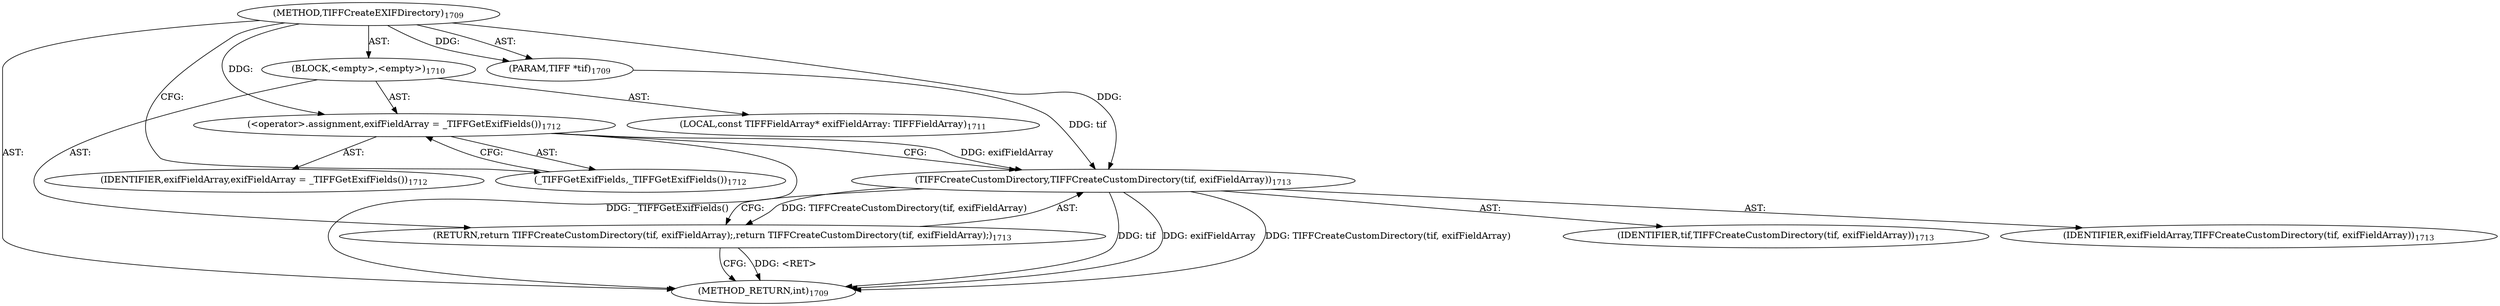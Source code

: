 digraph "TIFFCreateEXIFDirectory" {  
"43701" [label = <(METHOD,TIFFCreateEXIFDirectory)<SUB>1709</SUB>> ]
"43702" [label = <(PARAM,TIFF *tif)<SUB>1709</SUB>> ]
"43703" [label = <(BLOCK,&lt;empty&gt;,&lt;empty&gt;)<SUB>1710</SUB>> ]
"43704" [label = <(LOCAL,const TIFFFieldArray* exifFieldArray: TIFFFieldArray)<SUB>1711</SUB>> ]
"43705" [label = <(&lt;operator&gt;.assignment,exifFieldArray = _TIFFGetExifFields())<SUB>1712</SUB>> ]
"43706" [label = <(IDENTIFIER,exifFieldArray,exifFieldArray = _TIFFGetExifFields())<SUB>1712</SUB>> ]
"43707" [label = <(_TIFFGetExifFields,_TIFFGetExifFields())<SUB>1712</SUB>> ]
"43708" [label = <(RETURN,return TIFFCreateCustomDirectory(tif, exifFieldArray);,return TIFFCreateCustomDirectory(tif, exifFieldArray);)<SUB>1713</SUB>> ]
"43709" [label = <(TIFFCreateCustomDirectory,TIFFCreateCustomDirectory(tif, exifFieldArray))<SUB>1713</SUB>> ]
"43710" [label = <(IDENTIFIER,tif,TIFFCreateCustomDirectory(tif, exifFieldArray))<SUB>1713</SUB>> ]
"43711" [label = <(IDENTIFIER,exifFieldArray,TIFFCreateCustomDirectory(tif, exifFieldArray))<SUB>1713</SUB>> ]
"43712" [label = <(METHOD_RETURN,int)<SUB>1709</SUB>> ]
  "43701" -> "43702"  [ label = "AST: "] 
  "43701" -> "43703"  [ label = "AST: "] 
  "43701" -> "43712"  [ label = "AST: "] 
  "43703" -> "43704"  [ label = "AST: "] 
  "43703" -> "43705"  [ label = "AST: "] 
  "43703" -> "43708"  [ label = "AST: "] 
  "43705" -> "43706"  [ label = "AST: "] 
  "43705" -> "43707"  [ label = "AST: "] 
  "43708" -> "43709"  [ label = "AST: "] 
  "43709" -> "43710"  [ label = "AST: "] 
  "43709" -> "43711"  [ label = "AST: "] 
  "43705" -> "43709"  [ label = "CFG: "] 
  "43708" -> "43712"  [ label = "CFG: "] 
  "43707" -> "43705"  [ label = "CFG: "] 
  "43709" -> "43708"  [ label = "CFG: "] 
  "43701" -> "43707"  [ label = "CFG: "] 
  "43708" -> "43712"  [ label = "DDG: &lt;RET&gt;"] 
  "43705" -> "43712"  [ label = "DDG: _TIFFGetExifFields()"] 
  "43709" -> "43712"  [ label = "DDG: tif"] 
  "43709" -> "43712"  [ label = "DDG: exifFieldArray"] 
  "43709" -> "43712"  [ label = "DDG: TIFFCreateCustomDirectory(tif, exifFieldArray)"] 
  "43701" -> "43702"  [ label = "DDG: "] 
  "43701" -> "43705"  [ label = "DDG: "] 
  "43709" -> "43708"  [ label = "DDG: TIFFCreateCustomDirectory(tif, exifFieldArray)"] 
  "43702" -> "43709"  [ label = "DDG: tif"] 
  "43701" -> "43709"  [ label = "DDG: "] 
  "43705" -> "43709"  [ label = "DDG: exifFieldArray"] 
}
